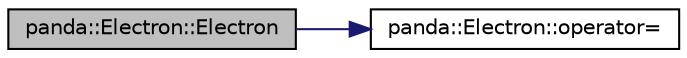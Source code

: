 digraph G
{
  edge [fontname="Helvetica",fontsize="10",labelfontname="Helvetica",labelfontsize="10"];
  node [fontname="Helvetica",fontsize="10",shape=record];
  rankdir=LR;
  Node1 [label="panda::Electron::Electron",height=0.2,width=0.4,color="black", fillcolor="grey75", style="filled" fontcolor="black"];
  Node1 -> Node2 [color="midnightblue",fontsize="10",style="solid"];
  Node2 [label="panda::Electron::operator=",height=0.2,width=0.4,color="black", fillcolor="white", style="filled",URL="$classpanda_1_1Electron.html#adf667b212f1ea11094dd276fd913c4f6"];
}
